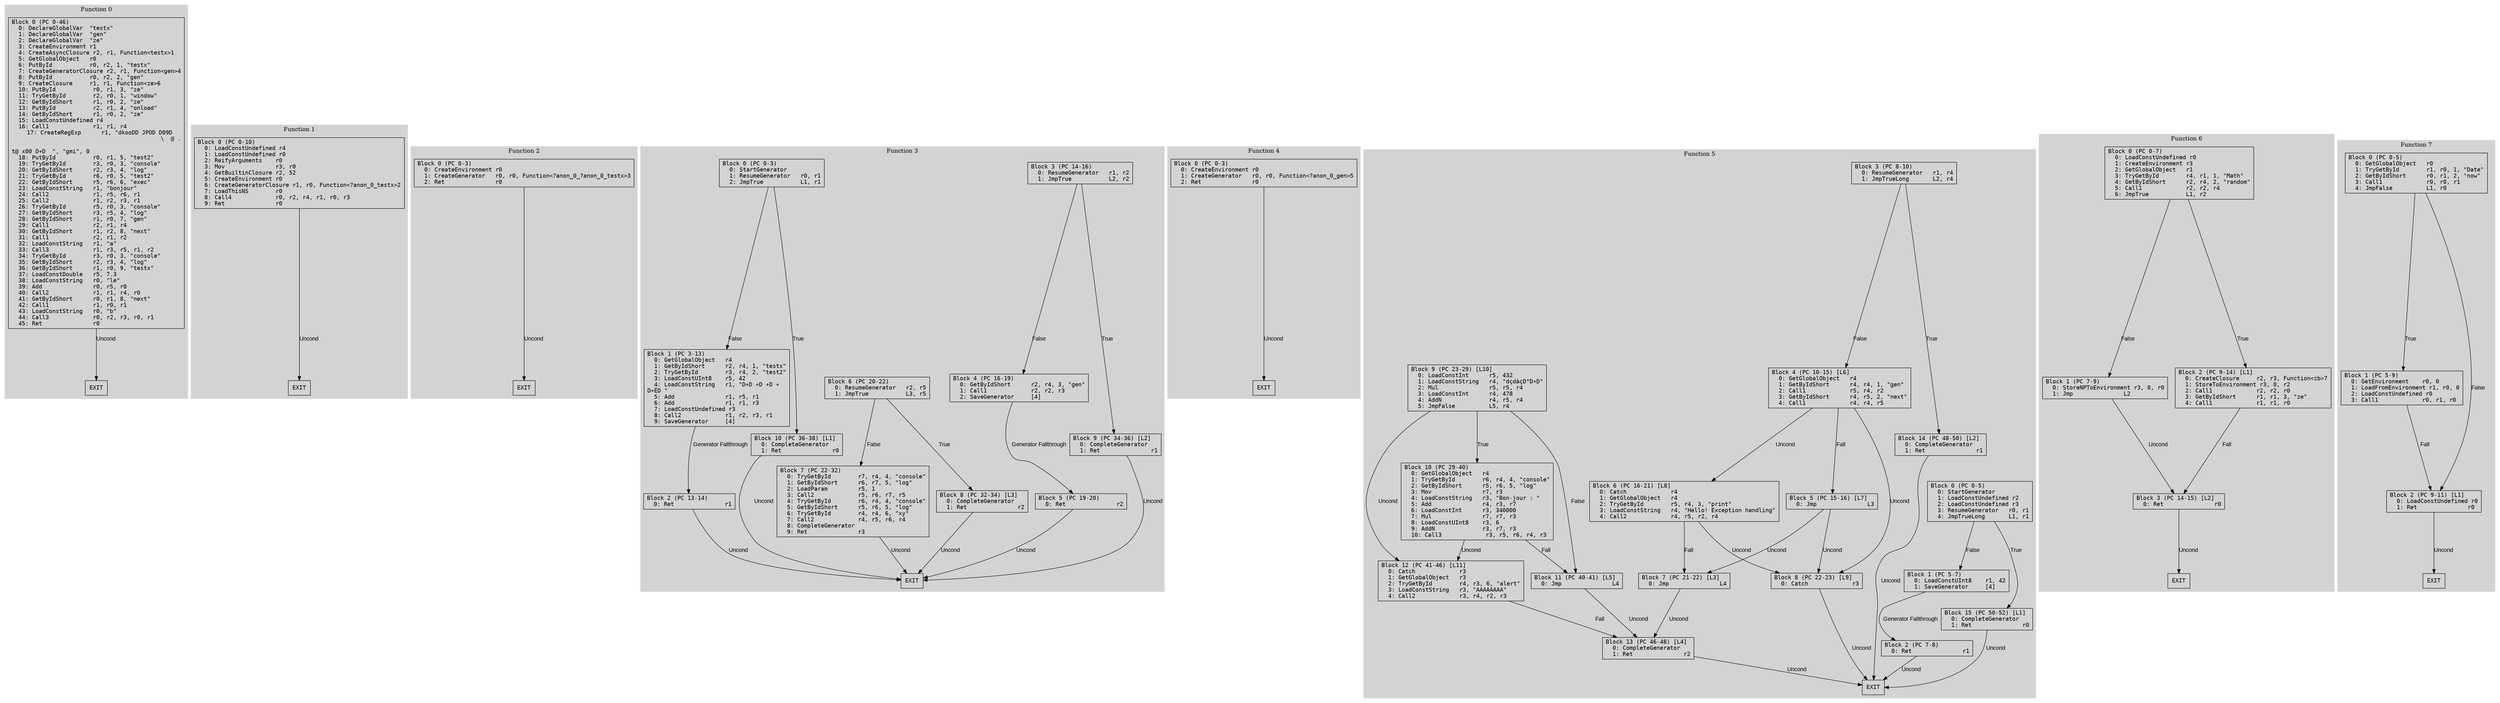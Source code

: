 // CFG analysis for hermes_dec_sample
// Generated from data/hermes_dec_sample.hbc

digraph {
  rankdir=TB;
  node [shape=box, fontname="monospace"];

  subgraph cluster_function_0 {
    label = "Function 0";
    style = filled;
    color = lightgrey;

    edge [fontname="Arial"];

    f0_n0 [ label = "Block 0 (PC 0-46)\l  0: DeclareGlobalVar  \"testx\"\l  1: DeclareGlobalVar  \"gen\"\l  2: DeclareGlobalVar  \"ze\"\l  3: CreateEnvironment r1\l  4: CreateAsyncClosure r2, r1, Function<testx>1\l  5: GetGlobalObject   r0\l  6: PutById           r0, r2, 1, \"testx\"\l  7: CreateGeneratorClosure r2, r1, Function<gen>4\l  8: PutById           r0, r2, 2, \"gen\"\l  9: CreateClosure     r1, r1, Function<ze>6\l  10: PutById           r0, r1, 3, \"ze\"\l  11: TryGetById        r2, r0, 1, \"window\"\l  12: GetByIdShort      r1, r0, 2, \"ze\"\l  13: PutById           r2, r1, 4, \"onload\"\l  14: GetByIdShort      r1, r0, 2, \"ze\"\l  15: LoadConstUndefined r4\l  16: Call1             r1, r1, r4\l  17: CreateRegExp      r1, \"dkooDD JPOD D09D\n\\  @ .\r\n\t@ \x00 D+D  \", \"gmi\", 0\l  18: PutById           r0, r1, 5, \"test2\"\l  19: TryGetById        r3, r0, 3, \"console\"\l  20: GetByIdShort      r2, r3, 4, \"log\"\l  21: TryGetById        r6, r0, 5, \"test2\"\l  22: GetByIdShort      r5, r6, 6, \"exec\"\l  23: LoadConstString   r1, \"bonjour\"\l  24: Call2             r1, r5, r6, r1\l  25: Call2             r1, r2, r3, r1\l  26: TryGetById        r5, r0, 3, \"console\"\l  27: GetByIdShort      r3, r5, 4, \"log\"\l  28: GetByIdShort      r1, r0, 7, \"gen\"\l  29: Call1             r2, r1, r4\l  30: GetByIdShort      r1, r2, 8, \"next\"\l  31: Call1             r2, r1, r2\l  32: LoadConstString   r1, \"a\"\l  33: Call3             r1, r3, r5, r1, r2\l  34: TryGetById        r3, r0, 3, \"console\"\l  35: GetByIdShort      r2, r3, 4, \"log\"\l  36: GetByIdShort      r1, r0, 9, \"testx\"\l  37: LoadConstDouble   r5, 7.3\l  38: LoadConstString   r0, \"le\"\l  39: Add               r0, r5, r0\l  40: Call2             r1, r1, r4, r0\l  41: GetByIdShort      r0, r1, 8, \"next\"\l  42: Call1             r1, r0, r1\l  43: LoadConstString   r0, \"b\"\l  44: Call3             r0, r2, r3, r0, r1\l  45: Ret               r0\l" ]
    f0_n1 [ label = "EXIT" ]

    f0_n0 -> f0_n1 [label="Uncond"]
  }

  subgraph cluster_function_1 {
    label = "Function 1";
    style = filled;
    color = lightgrey;

    edge [fontname="Arial"];

    f1_n0 [ label = "Block 0 (PC 0-10)\l  0: LoadConstUndefined r4\l  1: LoadConstUndefined r0\l  2: ReifyArguments    r0\l  3: Mov               r3, r0\l  4: GetBuiltinClosure r2, 52\l  5: CreateEnvironment r0\l  6: CreateGeneratorClosure r1, r0, Function<?anon_0_testx>2\l  7: LoadThisNS        r0\l  8: Call4             r0, r2, r4, r1, r0, r3\l  9: Ret               r0\l" ]
    f1_n1 [ label = "EXIT" ]

    f1_n0 -> f1_n1 [label="Uncond"]
  }

  subgraph cluster_function_2 {
    label = "Function 2";
    style = filled;
    color = lightgrey;

    edge [fontname="Arial"];

    f2_n0 [ label = "Block 0 (PC 0-3)\l  0: CreateEnvironment r0\l  1: CreateGenerator   r0, r0, Function<?anon_0_?anon_0_testx>3\l  2: Ret               r0\l" ]
    f2_n1 [ label = "EXIT" ]

    f2_n0 -> f2_n1 [label="Uncond"]
  }

  subgraph cluster_function_3 {
    label = "Function 3";
    style = filled;
    color = lightgrey;

    edge [fontname="Arial"];

    f3_n0 [ label = "Block 0 (PC 0-3)\l  0: StartGenerator    \l  1: ResumeGenerator   r0, r1\l  2: JmpTrue           L1, r1\l" ]
    f3_n1 [ label = "Block 1 (PC 3-13)\l  0: GetGlobalObject   r4\l  1: GetByIdShort      r2, r4, 1, \"testx\"\l  2: TryGetById        r3, r4, 2, \"test2\"\l  3: LoadConstUInt8    r5, 42\l  4: LoadConstString   r1, \"D+D +D +D +\lD+ÉD \"\l  5: Add               r1, r5, r1\l  6: Add               r1, r1, r3\l  7: LoadConstUndefined r3\l  8: Call2             r1, r2, r3, r1\l  9: SaveGenerator     [4]\l" ]
    f3_n2 [ label = "Block 2 (PC 13-14)\l  0: Ret               r1\l" ]
    f3_n3 [ label = "Block 3 (PC 14-16)\l  0: ResumeGenerator   r1, r2\l  1: JmpTrue           L2, r2\l" ]
    f3_n4 [ label = "Block 4 (PC 16-19)\l  0: GetByIdShort      r2, r4, 3, \"gen\"\l  1: Call1             r2, r2, r3\l  2: SaveGenerator     [4]\l" ]
    f3_n5 [ label = "Block 5 (PC 19-20)\l  0: Ret               r2\l" ]
    f3_n6 [ label = "Block 6 (PC 20-22)\l  0: ResumeGenerator   r2, r5\l  1: JmpTrue           L3, r5\l" ]
    f3_n7 [ label = "Block 7 (PC 22-32)\l  0: TryGetById        r7, r4, 4, \"console\"\l  1: GetByIdShort      r6, r7, 5, \"log\"\l  2: LoadParam         r5, 1\l  3: Call2             r5, r6, r7, r5\l  4: TryGetById        r6, r4, 4, \"console\"\l  5: GetByIdShort      r5, r6, 5, \"log\"\l  6: TryGetById        r4, r4, 6, \"xy\"\l  7: Call2             r4, r5, r6, r4\l  8: CompleteGenerator \l  9: Ret               r3\l" ]
    f3_n8 [ label = "Block 8 (PC 32-34) [L3]\l  0: CompleteGenerator \l  1: Ret               r2\l" ]
    f3_n9 [ label = "Block 9 (PC 34-36) [L2]\l  0: CompleteGenerator \l  1: Ret               r1\l" ]
    f3_n10 [ label = "Block 10 (PC 36-38) [L1]\l  0: CompleteGenerator \l  1: Ret               r0\l" ]
    f3_n11 [ label = "EXIT" ]

    f3_n0 -> f3_n10 [label="True"]
    f3_n0 -> f3_n1 [label="False"]
    f3_n1 -> f3_n2 [label="Generator Fallthrough"]
    f3_n2 -> f3_n11 [label="Uncond"]
    f3_n3 -> f3_n9 [label="True"]
    f3_n3 -> f3_n4 [label="False"]
    f3_n4 -> f3_n5 [label="Generator Fallthrough"]
    f3_n5 -> f3_n11 [label="Uncond"]
    f3_n6 -> f3_n8 [label="True"]
    f3_n6 -> f3_n7 [label="False"]
    f3_n7 -> f3_n11 [label="Uncond"]
    f3_n8 -> f3_n11 [label="Uncond"]
    f3_n9 -> f3_n11 [label="Uncond"]
    f3_n10 -> f3_n11 [label="Uncond"]
  }

  subgraph cluster_function_4 {
    label = "Function 4";
    style = filled;
    color = lightgrey;

    edge [fontname="Arial"];

    f4_n0 [ label = "Block 0 (PC 0-3)\l  0: CreateEnvironment r0\l  1: CreateGenerator   r0, r0, Function<?anon_0_gen>5\l  2: Ret               r0\l" ]
    f4_n1 [ label = "EXIT" ]

    f4_n0 -> f4_n1 [label="Uncond"]
  }

  subgraph cluster_function_5 {
    label = "Function 5";
    style = filled;
    color = lightgrey;

    edge [fontname="Arial"];

    f5_n0 [ label = "Block 0 (PC 0-5)\l  0: StartGenerator    \l  1: LoadConstUndefined r2\l  2: LoadConstUndefined r3\l  3: ResumeGenerator   r0, r1\l  4: JmpTrueLong       L1, r1\l" ]
    f5_n1 [ label = "Block 1 (PC 5-7)\l  0: LoadConstUInt8    r1, 42\l  1: SaveGenerator     [4]\l" ]
    f5_n2 [ label = "Block 2 (PC 7-8)\l  0: Ret               r1\l" ]
    f5_n3 [ label = "Block 3 (PC 8-10)\l  0: ResumeGenerator   r1, r4\l  1: JmpTrueLong       L2, r4\l" ]
    f5_n4 [ label = "Block 4 (PC 10-15) [L6]\l  0: GetGlobalObject   r4\l  1: GetByIdShort      r4, r4, 1, \"gen\"\l  2: Call1             r5, r4, r2\l  3: GetByIdShort      r4, r5, 2, \"next\"\l  4: Call1             r4, r4, r5\l" ]
    f5_n5 [ label = "Block 5 (PC 15-16) [L7]\l  0: Jmp               L3\l" ]
    f5_n6 [ label = "Block 6 (PC 16-21) [L8]\l  0: Catch             r4\l  1: GetGlobalObject   r4\l  2: TryGetById        r5, r4, 3, \"print\"\l  3: LoadConstString   r4, \"Hello! Exception handling\"\l  4: Call2             r4, r5, r2, r4\l" ]
    f5_n7 [ label = "Block 7 (PC 21-22) [L3]\l  0: Jmp               L4\l" ]
    f5_n8 [ label = "Block 8 (PC 22-23) [L9]\l  0: Catch             r3\l" ]
    f5_n9 [ label = "Block 9 (PC 23-29) [L10]\l  0: LoadConstInt      r5, 432\l  1: LoadConstString   r4, \"dçdàçD°D+D\"\l  2: Mul               r5, r5, r4\l  3: LoadConstInt      r4, 478\l  4: AddN              r4, r5, r4\l  5: JmpFalse          L5, r4\l" ]
    f5_n10 [ label = "Block 10 (PC 29-40)\l  0: GetGlobalObject   r4\l  1: TryGetById        r6, r4, 4, \"console\"\l  2: GetByIdShort      r5, r6, 5, \"log\"\l  3: Mov               r7, r3\l  4: LoadConstString   r3, \"Bon-jour : \"\l  5: Add               r4, r3, r7\l  6: LoadConstInt      r3, 340000\l  7: Mul               r7, r7, r3\l  8: LoadConstUInt8    r3, 6\l  9: AddN              r3, r7, r3\l  10: Call3             r3, r5, r6, r4, r3\l" ]
    f5_n11 [ label = "Block 11 (PC 40-41) [L5]\l  0: Jmp               L4\l" ]
    f5_n12 [ label = "Block 12 (PC 41-46) [L11]\l  0: Catch             r3\l  1: GetGlobalObject   r3\l  2: TryGetById        r4, r3, 6, \"alert\"\l  3: LoadConstString   r3, \"AAAAAAAA\"\l  4: Call2             r3, r4, r2, r3\l" ]
    f5_n13 [ label = "Block 13 (PC 46-48) [L4]\l  0: CompleteGenerator \l  1: Ret               r2\l" ]
    f5_n14 [ label = "Block 14 (PC 48-50) [L2]\l  0: CompleteGenerator \l  1: Ret               r1\l" ]
    f5_n15 [ label = "Block 15 (PC 50-52) [L1]\l  0: CompleteGenerator \l  1: Ret               r0\l" ]
    f5_n16 [ label = "EXIT" ]

    f5_n0 -> f5_n15 [label="True"]
    f5_n0 -> f5_n1 [label="False"]
    f5_n1 -> f5_n2 [label="Generator Fallthrough"]
    f5_n2 -> f5_n16 [label="Uncond"]
    f5_n3 -> f5_n14 [label="True"]
    f5_n3 -> f5_n4 [label="False"]
    f5_n4 -> f5_n5 [label="Fall"]
    f5_n5 -> f5_n7 [label="Uncond"]
    f5_n6 -> f5_n7 [label="Fall"]
    f5_n7 -> f5_n13 [label="Uncond"]
    f5_n8 -> f5_n16 [label="Uncond"]
    f5_n9 -> f5_n11 [label="False"]
    f5_n9 -> f5_n10 [label="True"]
    f5_n10 -> f5_n11 [label="Fall"]
    f5_n11 -> f5_n13 [label="Uncond"]
    f5_n12 -> f5_n13 [label="Fall"]
    f5_n13 -> f5_n16 [label="Uncond"]
    f5_n14 -> f5_n16 [label="Uncond"]
    f5_n15 -> f5_n16 [label="Uncond"]
    f5_n4 -> f5_n6 [label="Uncond"]
    f5_n4 -> f5_n8 [label="Uncond"]
    f5_n5 -> f5_n8 [label="Uncond"]
    f5_n6 -> f5_n8 [label="Uncond"]
    f5_n9 -> f5_n12 [label="Uncond"]
    f5_n10 -> f5_n12 [label="Uncond"]
  }

  subgraph cluster_function_6 {
    label = "Function 6";
    style = filled;
    color = lightgrey;

    edge [fontname="Arial"];

    f6_n0 [ label = "Block 0 (PC 0-7)\l  0: LoadConstUndefined r0\l  1: CreateEnvironment r3\l  2: GetGlobalObject   r1\l  3: TryGetById        r4, r1, 1, \"Math\"\l  4: GetByIdShort      r2, r4, 2, \"random\"\l  5: Call1             r2, r2, r4\l  6: JmpTrue           L1, r2\l" ]
    f6_n1 [ label = "Block 1 (PC 7-9)\l  0: StoreNPToEnvironment r3, 0, r0\l  1: Jmp               L2\l" ]
    f6_n2 [ label = "Block 2 (PC 9-14) [L1]\l  0: CreateClosure     r2, r3, Function<zb>7\l  1: StoreToEnvironment r3, 0, r2\l  2: Call1             r2, r2, r0\l  3: GetByIdShort      r1, r1, 3, \"ze\"\l  4: Call1             r1, r1, r0\l" ]
    f6_n3 [ label = "Block 3 (PC 14-15) [L2]\l  0: Ret               r0\l" ]
    f6_n4 [ label = "EXIT" ]

    f6_n0 -> f6_n2 [label="True"]
    f6_n0 -> f6_n1 [label="False"]
    f6_n1 -> f6_n3 [label="Uncond"]
    f6_n2 -> f6_n3 [label="Fall"]
    f6_n3 -> f6_n4 [label="Uncond"]
  }

  subgraph cluster_function_7 {
    label = "Function 7";
    style = filled;
    color = lightgrey;

    edge [fontname="Arial"];

    f7_n0 [ label = "Block 0 (PC 0-5)\l  0: GetGlobalObject   r0\l  1: TryGetById        r1, r0, 1, \"Date\"\l  2: GetByIdShort      r0, r1, 2, \"now\"\l  3: Call1             r0, r0, r1\l  4: JmpFalse          L1, r0\l" ]
    f7_n1 [ label = "Block 1 (PC 5-9)\l  0: GetEnvironment    r0, 0\l  1: LoadFromEnvironment r1, r0, 0\l  2: LoadConstUndefined r0\l  3: Call1             r0, r1, r0\l" ]
    f7_n2 [ label = "Block 2 (PC 9-11) [L1]\l  0: LoadConstUndefined r0\l  1: Ret               r0\l" ]
    f7_n3 [ label = "EXIT" ]

    f7_n0 -> f7_n2 [label="False"]
    f7_n0 -> f7_n1 [label="True"]
    f7_n1 -> f7_n2 [label="Fall"]
    f7_n2 -> f7_n3 [label="Uncond"]
  }

}
